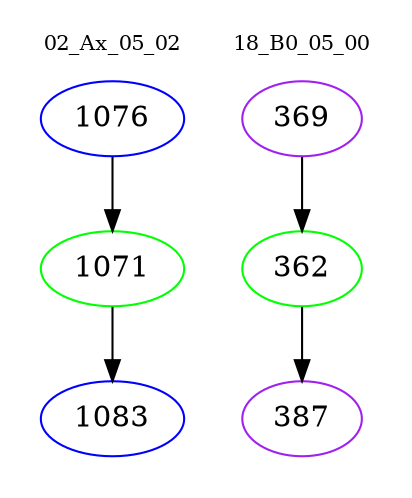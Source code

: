 digraph{
subgraph cluster_0 {
color = white
label = "02_Ax_05_02";
fontsize=10;
T0_1076 [label="1076", color="blue"]
T0_1076 -> T0_1071 [color="black"]
T0_1071 [label="1071", color="green"]
T0_1071 -> T0_1083 [color="black"]
T0_1083 [label="1083", color="blue"]
}
subgraph cluster_1 {
color = white
label = "18_B0_05_00";
fontsize=10;
T1_369 [label="369", color="purple"]
T1_369 -> T1_362 [color="black"]
T1_362 [label="362", color="green"]
T1_362 -> T1_387 [color="black"]
T1_387 [label="387", color="purple"]
}
}
